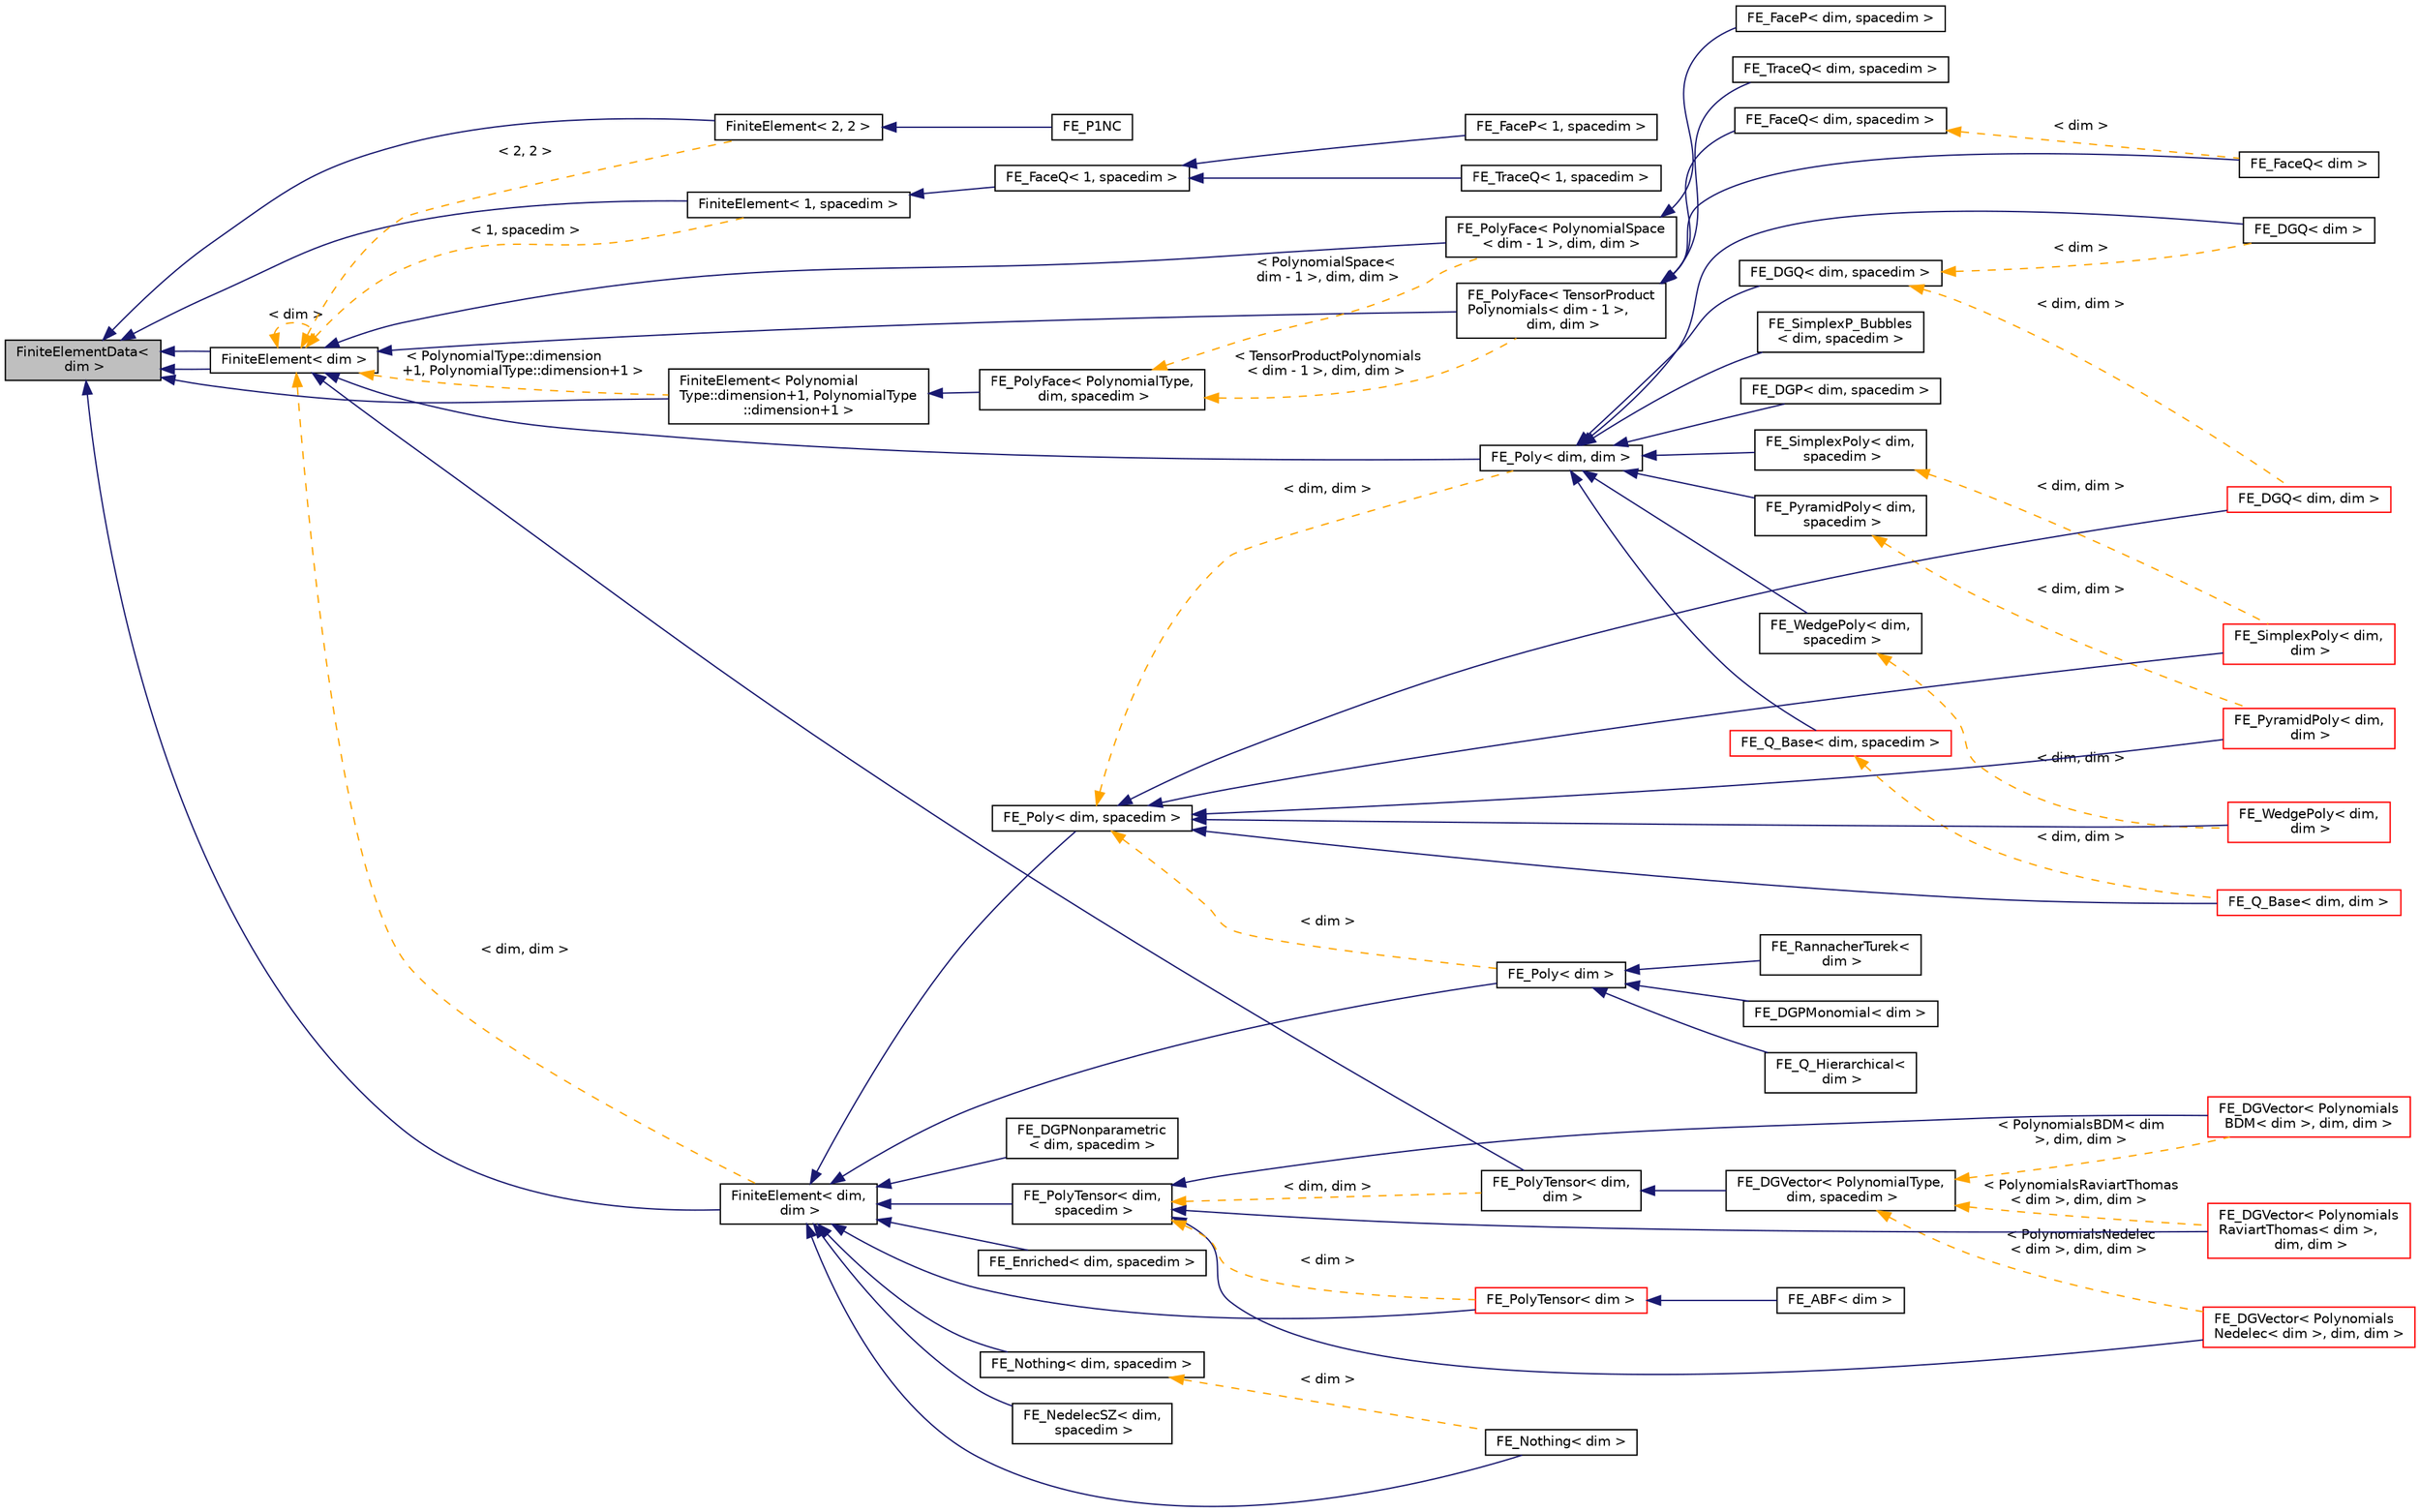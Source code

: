 digraph "FiniteElementData&lt; dim &gt;"
{
 // LATEX_PDF_SIZE
  edge [fontname="Helvetica",fontsize="10",labelfontname="Helvetica",labelfontsize="10"];
  node [fontname="Helvetica",fontsize="10",shape=record];
  rankdir="LR";
  Node1 [label="FiniteElementData\<\l dim \>",height=0.2,width=0.4,color="black", fillcolor="grey75", style="filled", fontcolor="black",tooltip=" "];
  Node1 -> Node2 [dir="back",color="midnightblue",fontsize="10",style="solid",fontname="Helvetica"];
  Node2 [label="FiniteElement\< dim \>",height=0.2,width=0.4,color="black", fillcolor="white", style="filled",URL="$classFiniteElement.html",tooltip=" "];
  Node2 -> Node3 [dir="back",color="midnightblue",fontsize="10",style="solid",fontname="Helvetica"];
  Node3 [label="FE_Poly\< dim, dim \>",height=0.2,width=0.4,color="black", fillcolor="white", style="filled",URL="$classFE__Poly.html",tooltip=" "];
  Node3 -> Node4 [dir="back",color="midnightblue",fontsize="10",style="solid",fontname="Helvetica"];
  Node4 [label="FE_DGP\< dim, spacedim \>",height=0.2,width=0.4,color="black", fillcolor="white", style="filled",URL="$classFE__DGP.html",tooltip=" "];
  Node3 -> Node5 [dir="back",color="midnightblue",fontsize="10",style="solid",fontname="Helvetica"];
  Node5 [label="FE_DGQ\< dim, spacedim \>",height=0.2,width=0.4,color="black", fillcolor="white", style="filled",URL="$classFE__DGQ.html",tooltip=" "];
  Node5 -> Node6 [dir="back",color="orange",fontsize="10",style="dashed",label=" \< dim, dim \>" ,fontname="Helvetica"];
  Node6 [label="FE_DGQ\< dim, dim \>",height=0.2,width=0.4,color="red", fillcolor="white", style="filled",URL="$classFE__DGQ.html",tooltip=" "];
  Node5 -> Node11 [dir="back",color="orange",fontsize="10",style="dashed",label=" \< dim \>" ,fontname="Helvetica"];
  Node11 [label="FE_DGQ\< dim \>",height=0.2,width=0.4,color="black", fillcolor="white", style="filled",URL="$classFE__DGQ.html",tooltip=" "];
  Node3 -> Node11 [dir="back",color="midnightblue",fontsize="10",style="solid",fontname="Helvetica"];
  Node3 -> Node12 [dir="back",color="midnightblue",fontsize="10",style="solid",fontname="Helvetica"];
  Node12 [label="FE_PyramidPoly\< dim,\l spacedim \>",height=0.2,width=0.4,color="black", fillcolor="white", style="filled",URL="$classFE__PyramidPoly.html",tooltip=" "];
  Node12 -> Node13 [dir="back",color="orange",fontsize="10",style="dashed",label=" \< dim, dim \>" ,fontname="Helvetica"];
  Node13 [label="FE_PyramidPoly\< dim,\l dim \>",height=0.2,width=0.4,color="red", fillcolor="white", style="filled",URL="$classFE__PyramidPoly.html",tooltip=" "];
  Node3 -> Node16 [dir="back",color="midnightblue",fontsize="10",style="solid",fontname="Helvetica"];
  Node16 [label="FE_Q_Base\< dim, spacedim \>",height=0.2,width=0.4,color="red", fillcolor="white", style="filled",URL="$classFE__Q__Base.html",tooltip=" "];
  Node16 -> Node19 [dir="back",color="orange",fontsize="10",style="dashed",label=" \< dim, dim \>" ,fontname="Helvetica"];
  Node19 [label="FE_Q_Base\< dim, dim \>",height=0.2,width=0.4,color="red", fillcolor="white", style="filled",URL="$classFE__Q__Base.html",tooltip=" "];
  Node3 -> Node27 [dir="back",color="midnightblue",fontsize="10",style="solid",fontname="Helvetica"];
  Node27 [label="FE_SimplexP_Bubbles\l\< dim, spacedim \>",height=0.2,width=0.4,color="black", fillcolor="white", style="filled",URL="$classFE__SimplexP__Bubbles.html",tooltip="Enriched version of FE_P that can be used with nodal quadrature. Many explicit time integration schem..."];
  Node3 -> Node28 [dir="back",color="midnightblue",fontsize="10",style="solid",fontname="Helvetica"];
  Node28 [label="FE_SimplexPoly\< dim,\l spacedim \>",height=0.2,width=0.4,color="black", fillcolor="white", style="filled",URL="$classFE__SimplexPoly.html",tooltip=" "];
  Node28 -> Node29 [dir="back",color="orange",fontsize="10",style="dashed",label=" \< dim, dim \>" ,fontname="Helvetica"];
  Node29 [label="FE_SimplexPoly\< dim,\l dim \>",height=0.2,width=0.4,color="red", fillcolor="white", style="filled",URL="$classFE__SimplexPoly.html",tooltip=" "];
  Node3 -> Node32 [dir="back",color="midnightblue",fontsize="10",style="solid",fontname="Helvetica"];
  Node32 [label="FE_WedgePoly\< dim,\l spacedim \>",height=0.2,width=0.4,color="black", fillcolor="white", style="filled",URL="$classFE__WedgePoly.html",tooltip=" "];
  Node32 -> Node33 [dir="back",color="orange",fontsize="10",style="dashed",label=" \< dim, dim \>" ,fontname="Helvetica"];
  Node33 [label="FE_WedgePoly\< dim,\l dim \>",height=0.2,width=0.4,color="red", fillcolor="white", style="filled",URL="$classFE__WedgePoly.html",tooltip=" "];
  Node2 -> Node36 [dir="back",color="midnightblue",fontsize="10",style="solid",fontname="Helvetica"];
  Node36 [label="FE_PolyFace\< PolynomialSpace\l\< dim - 1 \>, dim, dim \>",height=0.2,width=0.4,color="black", fillcolor="white", style="filled",URL="$classFE__PolyFace.html",tooltip=" "];
  Node36 -> Node37 [dir="back",color="midnightblue",fontsize="10",style="solid",fontname="Helvetica"];
  Node37 [label="FE_FaceP\< dim, spacedim \>",height=0.2,width=0.4,color="black", fillcolor="white", style="filled",URL="$classFE__FaceP.html",tooltip=" "];
  Node2 -> Node38 [dir="back",color="midnightblue",fontsize="10",style="solid",fontname="Helvetica"];
  Node38 [label="FE_PolyFace\< TensorProduct\lPolynomials\< dim - 1 \>,\l dim, dim \>",height=0.2,width=0.4,color="black", fillcolor="white", style="filled",URL="$classFE__PolyFace.html",tooltip=" "];
  Node38 -> Node39 [dir="back",color="midnightblue",fontsize="10",style="solid",fontname="Helvetica"];
  Node39 [label="FE_FaceQ\< dim, spacedim \>",height=0.2,width=0.4,color="black", fillcolor="white", style="filled",URL="$classFE__FaceQ.html",tooltip=" "];
  Node39 -> Node40 [dir="back",color="orange",fontsize="10",style="dashed",label=" \< dim \>" ,fontname="Helvetica"];
  Node40 [label="FE_FaceQ\< dim \>",height=0.2,width=0.4,color="black", fillcolor="white", style="filled",URL="$classFE__FaceQ.html",tooltip=" "];
  Node38 -> Node40 [dir="back",color="midnightblue",fontsize="10",style="solid",fontname="Helvetica"];
  Node38 -> Node41 [dir="back",color="midnightblue",fontsize="10",style="solid",fontname="Helvetica"];
  Node41 [label="FE_TraceQ\< dim, spacedim \>",height=0.2,width=0.4,color="black", fillcolor="white", style="filled",URL="$classFE__TraceQ.html",tooltip=" "];
  Node2 -> Node42 [dir="back",color="midnightblue",fontsize="10",style="solid",fontname="Helvetica"];
  Node42 [label="FE_PolyTensor\< dim,\l dim \>",height=0.2,width=0.4,color="black", fillcolor="white", style="filled",URL="$classFE__PolyTensor.html",tooltip=" "];
  Node42 -> Node43 [dir="back",color="midnightblue",fontsize="10",style="solid",fontname="Helvetica"];
  Node43 [label="FE_DGVector\< PolynomialType,\l dim, spacedim \>",height=0.2,width=0.4,color="black", fillcolor="white", style="filled",URL="$classFE__DGVector.html",tooltip=" "];
  Node43 -> Node44 [dir="back",color="orange",fontsize="10",style="dashed",label=" \< PolynomialsRaviartThomas\l\< dim \>, dim, dim \>" ,fontname="Helvetica"];
  Node44 [label="FE_DGVector\< Polynomials\lRaviartThomas\< dim \>,\l dim, dim \>",height=0.2,width=0.4,color="red", fillcolor="white", style="filled",URL="$classFE__DGVector.html",tooltip=" "];
  Node43 -> Node47 [dir="back",color="orange",fontsize="10",style="dashed",label=" \< PolynomialsBDM\< dim\l \>, dim, dim \>" ,fontname="Helvetica"];
  Node47 [label="FE_DGVector\< Polynomials\lBDM\< dim \>, dim, dim \>",height=0.2,width=0.4,color="red", fillcolor="white", style="filled",URL="$classFE__DGVector.html",tooltip=" "];
  Node43 -> Node49 [dir="back",color="orange",fontsize="10",style="dashed",label=" \< PolynomialsNedelec\l\< dim \>, dim, dim \>" ,fontname="Helvetica"];
  Node49 [label="FE_DGVector\< Polynomials\lNedelec\< dim \>, dim, dim \>",height=0.2,width=0.4,color="red", fillcolor="white", style="filled",URL="$classFE__DGVector.html",tooltip=" "];
  Node2 -> Node51 [dir="back",color="orange",fontsize="10",style="dashed",label=" \< 2, 2 \>" ,fontname="Helvetica"];
  Node51 [label="FiniteElement\< 2, 2 \>",height=0.2,width=0.4,color="black", fillcolor="white", style="filled",URL="$classFiniteElement.html",tooltip=" "];
  Node51 -> Node52 [dir="back",color="midnightblue",fontsize="10",style="solid",fontname="Helvetica"];
  Node52 [label="FE_P1NC",height=0.2,width=0.4,color="black", fillcolor="white", style="filled",URL="$classFE__P1NC.html",tooltip=" "];
  Node2 -> Node53 [dir="back",color="orange",fontsize="10",style="dashed",label=" \< PolynomialType::dimension\l+1, PolynomialType::dimension+1 \>" ,fontname="Helvetica"];
  Node53 [label="FiniteElement\< Polynomial\lType::dimension+1, PolynomialType\l::dimension+1 \>",height=0.2,width=0.4,color="black", fillcolor="white", style="filled",URL="$classFiniteElement.html",tooltip=" "];
  Node53 -> Node54 [dir="back",color="midnightblue",fontsize="10",style="solid",fontname="Helvetica"];
  Node54 [label="FE_PolyFace\< PolynomialType,\l dim, spacedim \>",height=0.2,width=0.4,color="black", fillcolor="white", style="filled",URL="$classFE__PolyFace.html",tooltip=" "];
  Node54 -> Node36 [dir="back",color="orange",fontsize="10",style="dashed",label=" \< PolynomialSpace\<\l dim - 1 \>, dim, dim \>" ,fontname="Helvetica"];
  Node54 -> Node38 [dir="back",color="orange",fontsize="10",style="dashed",label=" \< TensorProductPolynomials\l\< dim - 1 \>, dim, dim \>" ,fontname="Helvetica"];
  Node2 -> Node55 [dir="back",color="orange",fontsize="10",style="dashed",label=" \< 1, spacedim \>" ,fontname="Helvetica"];
  Node55 [label="FiniteElement\< 1, spacedim \>",height=0.2,width=0.4,color="black", fillcolor="white", style="filled",URL="$classFiniteElement.html",tooltip=" "];
  Node55 -> Node56 [dir="back",color="midnightblue",fontsize="10",style="solid",fontname="Helvetica"];
  Node56 [label="FE_FaceQ\< 1, spacedim \>",height=0.2,width=0.4,color="black", fillcolor="white", style="filled",URL="$classFE__FaceQ_3_011_00_01spacedim_01_4.html",tooltip=" "];
  Node56 -> Node57 [dir="back",color="midnightblue",fontsize="10",style="solid",fontname="Helvetica"];
  Node57 [label="FE_FaceP\< 1, spacedim \>",height=0.2,width=0.4,color="black", fillcolor="white", style="filled",URL="$classFE__FaceP_3_011_00_01spacedim_01_4.html",tooltip=" "];
  Node56 -> Node58 [dir="back",color="midnightblue",fontsize="10",style="solid",fontname="Helvetica"];
  Node58 [label="FE_TraceQ\< 1, spacedim \>",height=0.2,width=0.4,color="black", fillcolor="white", style="filled",URL="$classFE__TraceQ_3_011_00_01spacedim_01_4.html",tooltip=" "];
  Node2 -> Node59 [dir="back",color="orange",fontsize="10",style="dashed",label=" \< dim, dim \>" ,fontname="Helvetica"];
  Node59 [label="FiniteElement\< dim,\l dim \>",height=0.2,width=0.4,color="black", fillcolor="white", style="filled",URL="$classFiniteElement.html",tooltip=" "];
  Node59 -> Node60 [dir="back",color="midnightblue",fontsize="10",style="solid",fontname="Helvetica"];
  Node60 [label="FE_DGPNonparametric\l\< dim, spacedim \>",height=0.2,width=0.4,color="black", fillcolor="white", style="filled",URL="$classFE__DGPNonparametric.html",tooltip=" "];
  Node59 -> Node61 [dir="back",color="midnightblue",fontsize="10",style="solid",fontname="Helvetica"];
  Node61 [label="FE_Enriched\< dim, spacedim \>",height=0.2,width=0.4,color="black", fillcolor="white", style="filled",URL="$classFE__Enriched.html",tooltip=" "];
  Node59 -> Node62 [dir="back",color="midnightblue",fontsize="10",style="solid",fontname="Helvetica"];
  Node62 [label="FE_NedelecSZ\< dim,\l spacedim \>",height=0.2,width=0.4,color="black", fillcolor="white", style="filled",URL="$classFE__NedelecSZ.html",tooltip=" "];
  Node59 -> Node63 [dir="back",color="midnightblue",fontsize="10",style="solid",fontname="Helvetica"];
  Node63 [label="FE_Nothing\< dim, spacedim \>",height=0.2,width=0.4,color="black", fillcolor="white", style="filled",URL="$classFE__Nothing.html",tooltip=" "];
  Node63 -> Node64 [dir="back",color="orange",fontsize="10",style="dashed",label=" \< dim \>" ,fontname="Helvetica"];
  Node64 [label="FE_Nothing\< dim \>",height=0.2,width=0.4,color="black", fillcolor="white", style="filled",URL="$classFE__Nothing.html",tooltip=" "];
  Node59 -> Node64 [dir="back",color="midnightblue",fontsize="10",style="solid",fontname="Helvetica"];
  Node59 -> Node65 [dir="back",color="midnightblue",fontsize="10",style="solid",fontname="Helvetica"];
  Node65 [label="FE_Poly\< dim, spacedim \>",height=0.2,width=0.4,color="black", fillcolor="white", style="filled",URL="$classFE__Poly.html",tooltip=" "];
  Node65 -> Node6 [dir="back",color="midnightblue",fontsize="10",style="solid",fontname="Helvetica"];
  Node65 -> Node13 [dir="back",color="midnightblue",fontsize="10",style="solid",fontname="Helvetica"];
  Node65 -> Node19 [dir="back",color="midnightblue",fontsize="10",style="solid",fontname="Helvetica"];
  Node65 -> Node29 [dir="back",color="midnightblue",fontsize="10",style="solid",fontname="Helvetica"];
  Node65 -> Node33 [dir="back",color="midnightblue",fontsize="10",style="solid",fontname="Helvetica"];
  Node65 -> Node3 [dir="back",color="orange",fontsize="10",style="dashed",label=" \< dim, dim \>" ,fontname="Helvetica"];
  Node65 -> Node66 [dir="back",color="orange",fontsize="10",style="dashed",label=" \< dim \>" ,fontname="Helvetica"];
  Node66 [label="FE_Poly\< dim \>",height=0.2,width=0.4,color="black", fillcolor="white", style="filled",URL="$classFE__Poly.html",tooltip=" "];
  Node66 -> Node67 [dir="back",color="midnightblue",fontsize="10",style="solid",fontname="Helvetica"];
  Node67 [label="FE_DGPMonomial\< dim \>",height=0.2,width=0.4,color="black", fillcolor="white", style="filled",URL="$classFE__DGPMonomial.html",tooltip=" "];
  Node66 -> Node68 [dir="back",color="midnightblue",fontsize="10",style="solid",fontname="Helvetica"];
  Node68 [label="FE_Q_Hierarchical\<\l dim \>",height=0.2,width=0.4,color="black", fillcolor="white", style="filled",URL="$classFE__Q__Hierarchical.html",tooltip=" "];
  Node66 -> Node69 [dir="back",color="midnightblue",fontsize="10",style="solid",fontname="Helvetica"];
  Node69 [label="FE_RannacherTurek\<\l dim \>",height=0.2,width=0.4,color="black", fillcolor="white", style="filled",URL="$classFE__RannacherTurek.html",tooltip=" "];
  Node59 -> Node66 [dir="back",color="midnightblue",fontsize="10",style="solid",fontname="Helvetica"];
  Node59 -> Node70 [dir="back",color="midnightblue",fontsize="10",style="solid",fontname="Helvetica"];
  Node70 [label="FE_PolyTensor\< dim,\l spacedim \>",height=0.2,width=0.4,color="black", fillcolor="white", style="filled",URL="$classFE__PolyTensor.html",tooltip=" "];
  Node70 -> Node47 [dir="back",color="midnightblue",fontsize="10",style="solid",fontname="Helvetica"];
  Node70 -> Node49 [dir="back",color="midnightblue",fontsize="10",style="solid",fontname="Helvetica"];
  Node70 -> Node44 [dir="back",color="midnightblue",fontsize="10",style="solid",fontname="Helvetica"];
  Node70 -> Node42 [dir="back",color="orange",fontsize="10",style="dashed",label=" \< dim, dim \>" ,fontname="Helvetica"];
  Node70 -> Node71 [dir="back",color="orange",fontsize="10",style="dashed",label=" \< dim \>" ,fontname="Helvetica"];
  Node71 [label="FE_PolyTensor\< dim \>",height=0.2,width=0.4,color="red", fillcolor="white", style="filled",URL="$classFE__PolyTensor.html",tooltip=" "];
  Node71 -> Node72 [dir="back",color="midnightblue",fontsize="10",style="solid",fontname="Helvetica"];
  Node72 [label="FE_ABF\< dim \>",height=0.2,width=0.4,color="black", fillcolor="white", style="filled",URL="$classFE__ABF.html",tooltip=" "];
  Node59 -> Node71 [dir="back",color="midnightblue",fontsize="10",style="solid",fontname="Helvetica"];
  Node2 -> Node2 [dir="back",color="orange",fontsize="10",style="dashed",label=" \< dim \>" ,fontname="Helvetica"];
  Node1 -> Node55 [dir="back",color="midnightblue",fontsize="10",style="solid",fontname="Helvetica"];
  Node1 -> Node51 [dir="back",color="midnightblue",fontsize="10",style="solid",fontname="Helvetica"];
  Node1 -> Node2 [dir="back",color="midnightblue",fontsize="10",style="solid",fontname="Helvetica"];
  Node1 -> Node59 [dir="back",color="midnightblue",fontsize="10",style="solid",fontname="Helvetica"];
  Node1 -> Node53 [dir="back",color="midnightblue",fontsize="10",style="solid",fontname="Helvetica"];
}
